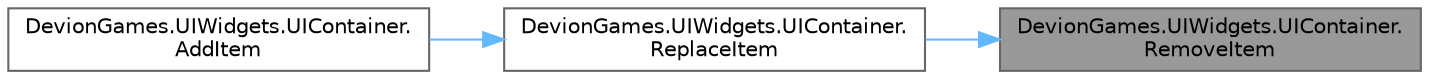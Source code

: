 digraph "DevionGames.UIWidgets.UIContainer.RemoveItem"
{
 // LATEX_PDF_SIZE
  bgcolor="transparent";
  edge [fontname=Helvetica,fontsize=10,labelfontname=Helvetica,labelfontsize=10];
  node [fontname=Helvetica,fontsize=10,shape=box,height=0.2,width=0.4];
  rankdir="RL";
  Node1 [id="Node000001",label="DevionGames.UIWidgets.UIContainer.\lRemoveItem",height=0.2,width=0.4,color="gray40", fillcolor="grey60", style="filled", fontcolor="black",tooltip="Removes the item at index. Sometimes an item requires more then one slot(two-handed weapon),..."];
  Node1 -> Node2 [id="edge1_Node000001_Node000002",dir="back",color="steelblue1",style="solid",tooltip=" "];
  Node2 [id="Node000002",label="DevionGames.UIWidgets.UIContainer.\lReplaceItem",height=0.2,width=0.4,color="grey40", fillcolor="white", style="filled",URL="$class_devion_games_1_1_u_i_widgets_1_1_u_i_container.html#aea83b97efd6decc136cbcb19a10c1b2c",tooltip="Replaces the items at index and returns the previous item."];
  Node2 -> Node3 [id="edge2_Node000002_Node000003",dir="back",color="steelblue1",style="solid",tooltip=" "];
  Node3 [id="Node000003",label="DevionGames.UIWidgets.UIContainer.\lAddItem",height=0.2,width=0.4,color="grey40", fillcolor="white", style="filled",URL="$class_devion_games_1_1_u_i_widgets_1_1_u_i_container.html#ae7bea15f1f21a7ce370299296180308d",tooltip="Adds a new item to a free or dynamicly created slot in this container."];
}
